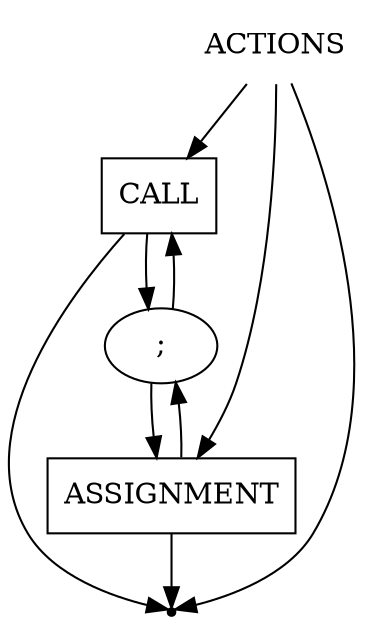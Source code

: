 digraph ACTIONS {
    start [label=ACTIONS shape=plaintext]
    A [label=CALL shape=box]
    B [label=ASSIGNMENT shape=box]
    C [label=";" shape=oval]
    end [label="" shape=point]
    start -> A
    start -> end
    start -> B
    A -> C
    B -> C
    C -> A
    C -> B
    A -> end
    B -> end
}